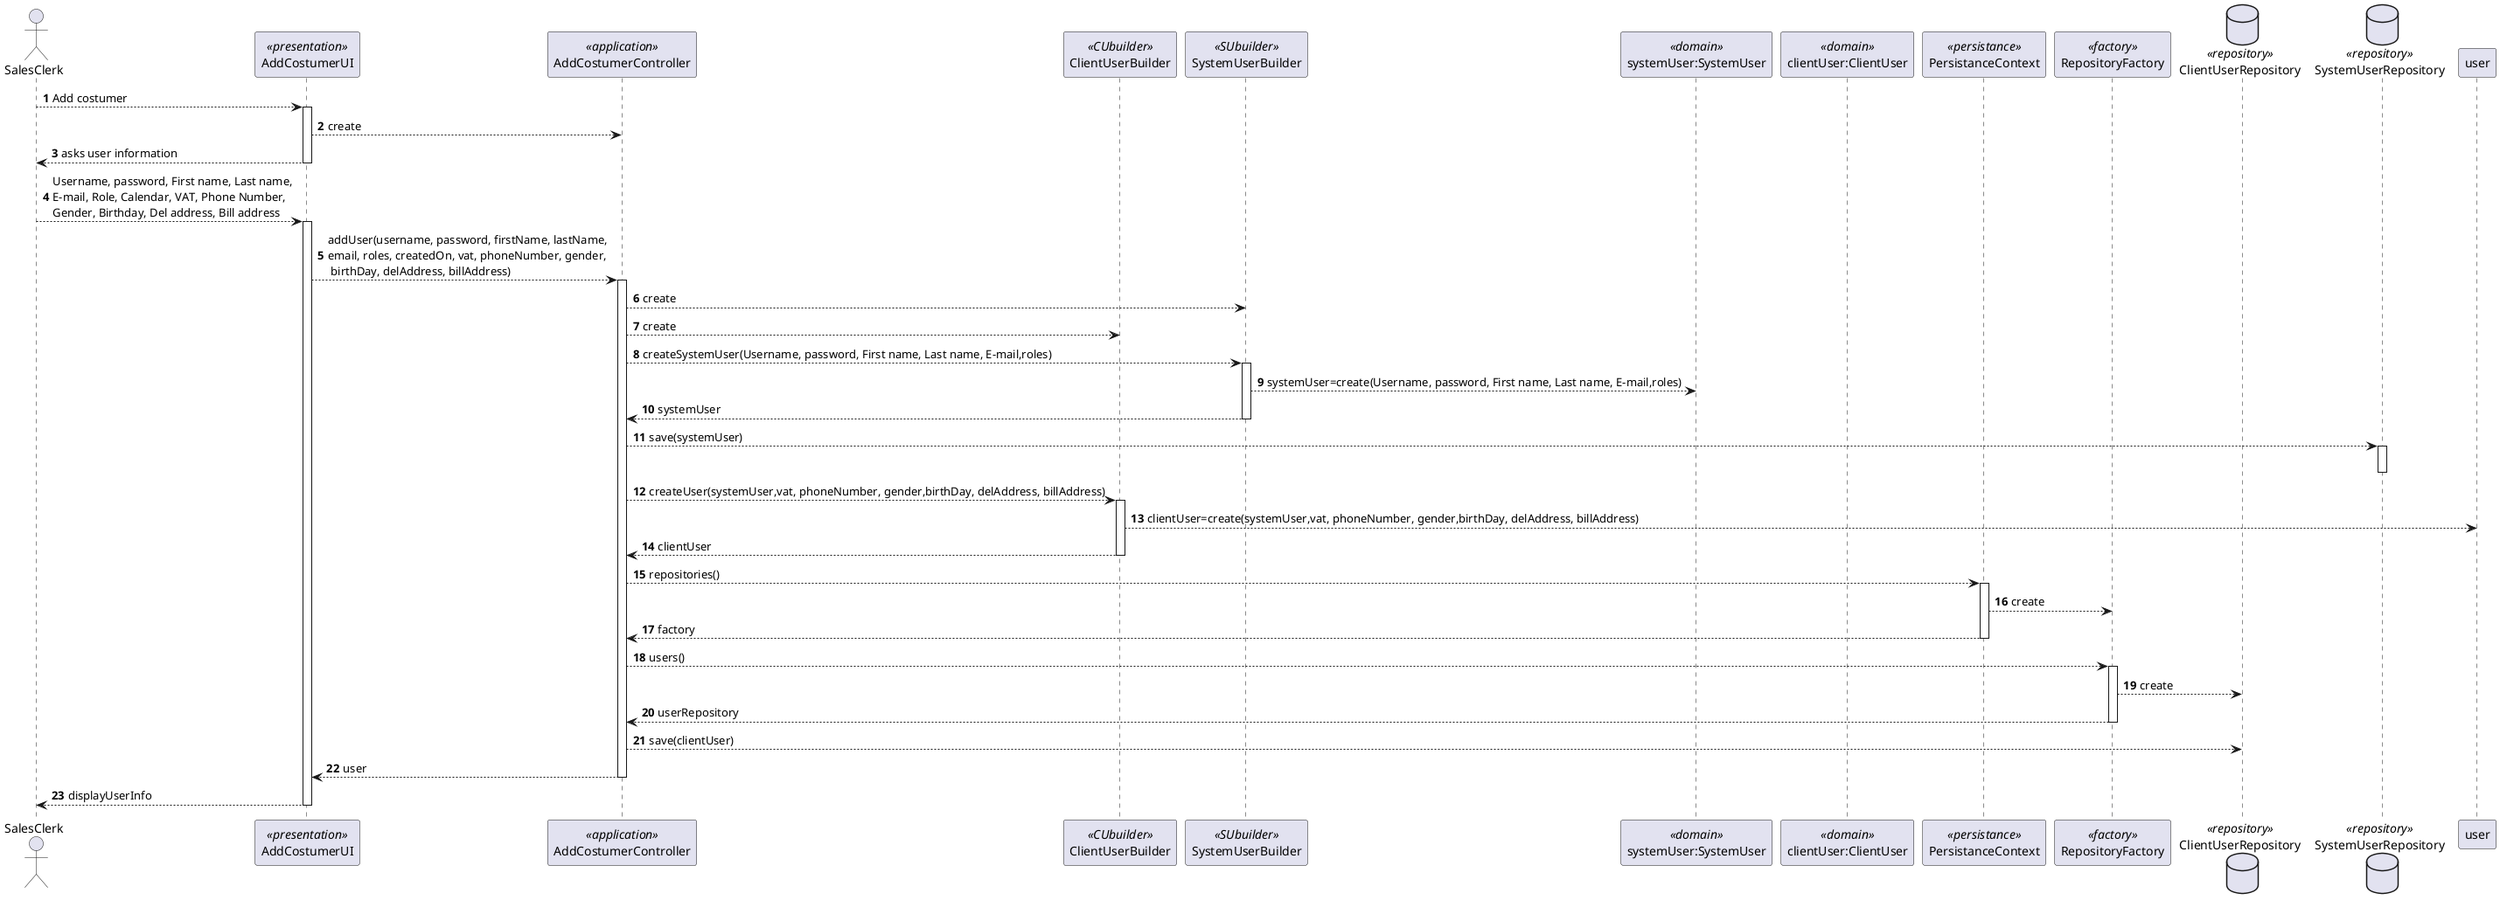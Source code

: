@startuml
actor SalesClerk as adm
participant "//<<presentation>>//\nAddCostumerUI" as ui
participant "//<<application>>//\nAddCostumerController" as cc
participant "//<<CUbuilder>>//\nClientUserBuilder" as build
participant "//<<SUbuilder>>//\nSystemUserBuilder" as SUbuild
participant "//<<domain>>//\nsystemUser:SystemUser" as SysUser
participant "//<<domain>>//\nclientUser:ClientUser" as CliUser
participant "//<<persistance>>//\nPersistanceContext" as pc
participant "//<<factory>>//\nRepositoryFactory" as rf
database "//<<repository>>//\nClientUserRepository" as db
database "//<<repository>>//\nSystemUserRepository" as sysdb


autonumber

adm-->ui: Add costumer

activate ui

ui-->cc: create


ui-->adm: asks user information

deactivate ui


adm-->ui: Username, password, First name, Last name,\nE-mail, Role, Calendar, VAT, Phone Number,\nGender, Birthday, Del address, Bill address
activate ui


ui-->cc: addUser(username, password, firstName, lastName,\nemail, roles, createdOn, vat, phoneNumber, gender,\n birthDay, delAddress, billAddress)


activate cc

cc-->SUbuild: create



cc-->build: create


cc-->SUbuild: createSystemUser(Username, password, First name, Last name, E-mail,roles)
activate SUbuild

SUbuild-->SysUser: systemUser=create(Username, password, First name, Last name, E-mail,roles)
SUbuild-->cc:systemUser

deactivate SUbuild
cc-->sysdb:save(systemUser)

activate sysdb
deactivate sysdb

cc-->build: createUser(systemUser,vat, phoneNumber, gender,birthDay, delAddress, billAddress)

activate build

build-->user: clientUser=create(systemUser,vat, phoneNumber, gender,birthDay, delAddress, billAddress)

build-->cc: clientUser

deactivate build

cc-->pc: repositories()

activate pc

pc-->rf: create

pc-->cc: factory

deactivate pc

cc-->rf: users()

activate rf

rf-->db: create

rf-->cc: userRepository

deactivate rf

cc-->db: save(clientUser)

cc-->ui: user

deactivate cc

ui-->adm: displayUserInfo

deactivate ui
@enduml